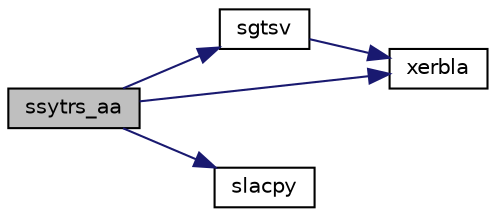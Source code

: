 digraph "ssytrs_aa"
{
 // LATEX_PDF_SIZE
  edge [fontname="Helvetica",fontsize="10",labelfontname="Helvetica",labelfontsize="10"];
  node [fontname="Helvetica",fontsize="10",shape=record];
  rankdir="LR";
  Node1 [label="ssytrs_aa",height=0.2,width=0.4,color="black", fillcolor="grey75", style="filled", fontcolor="black",tooltip="SSYTRS_AA"];
  Node1 -> Node2 [color="midnightblue",fontsize="10",style="solid",fontname="Helvetica"];
  Node2 [label="sgtsv",height=0.2,width=0.4,color="black", fillcolor="white", style="filled",URL="$sgtsv_8f.html#ae1cbb7cd9c376c9cc72575d472eba346",tooltip="SGTSV computes the solution to system of linear equations A * X = B for GT matrices"];
  Node2 -> Node3 [color="midnightblue",fontsize="10",style="solid",fontname="Helvetica"];
  Node3 [label="xerbla",height=0.2,width=0.4,color="black", fillcolor="white", style="filled",URL="$xerbla_8f.html#a377ee61015baf8dea7770b3a404b1c07",tooltip="XERBLA"];
  Node1 -> Node4 [color="midnightblue",fontsize="10",style="solid",fontname="Helvetica"];
  Node4 [label="slacpy",height=0.2,width=0.4,color="black", fillcolor="white", style="filled",URL="$slacpy_8f.html#a7780c991533ce8dd1f2c22ae2d563f08",tooltip="SLACPY copies all or part of one two-dimensional array to another."];
  Node1 -> Node3 [color="midnightblue",fontsize="10",style="solid",fontname="Helvetica"];
}
